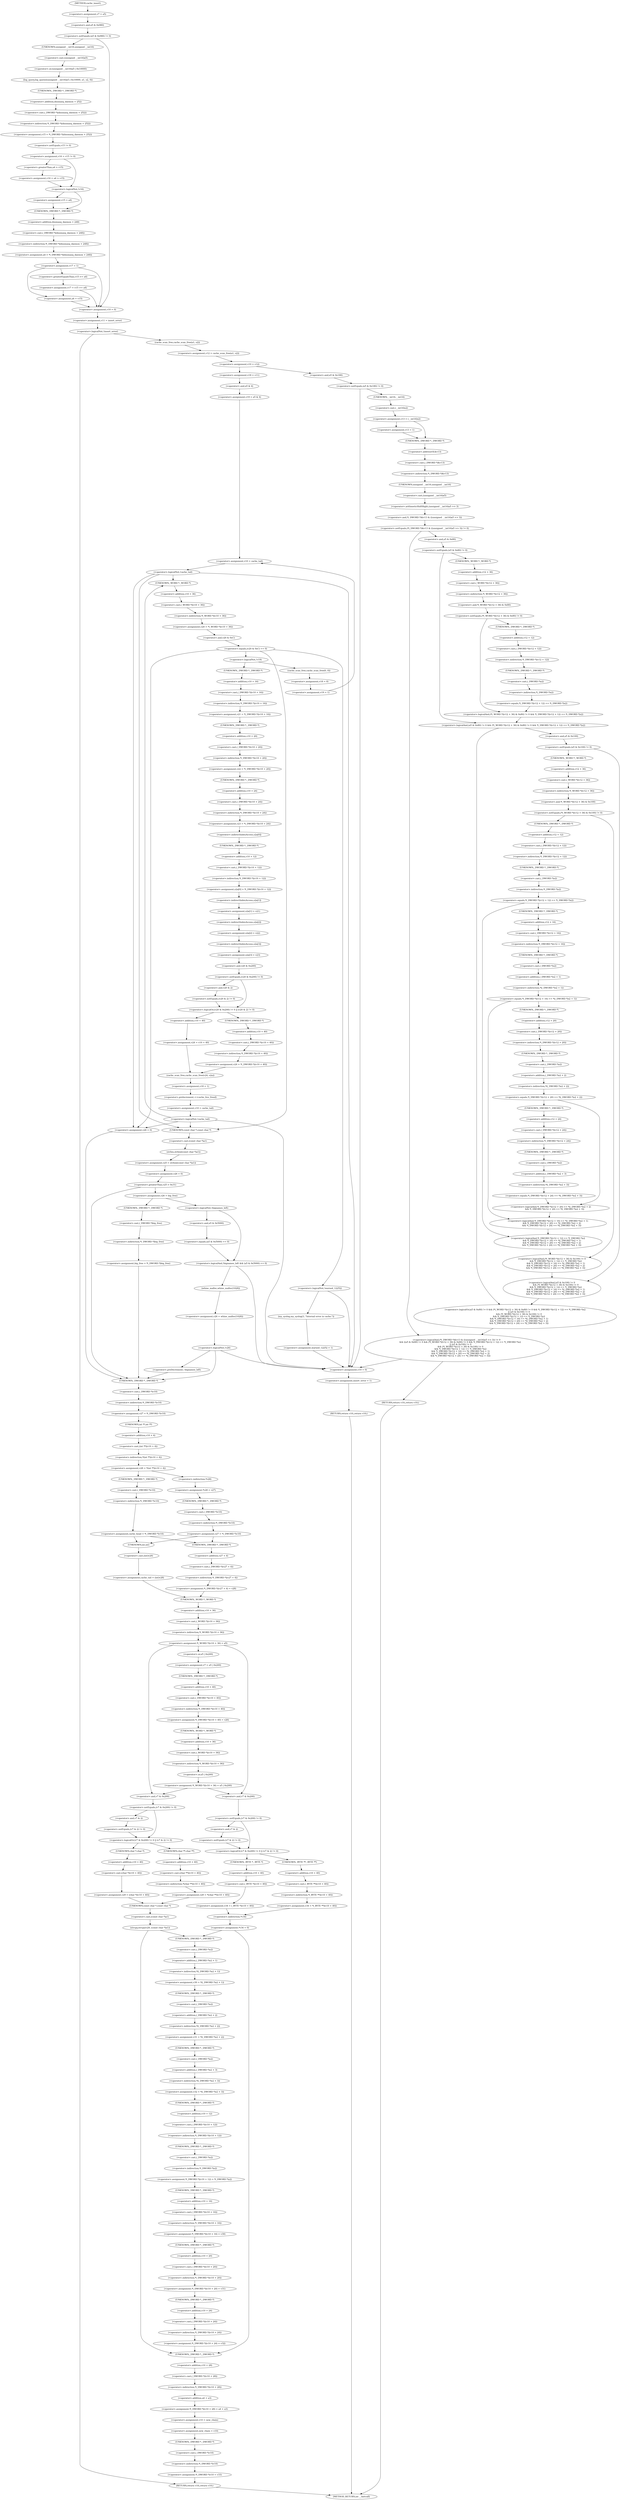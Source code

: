 digraph cache_insert {  
"1000160" [label = "(<operator>.assignment,v7 = a5)" ]
"1000164" [label = "(<operator>.notEquals,(a5 & 0x980) != 0)" ]
"1000165" [label = "(<operator>.and,a5 & 0x980)" ]
"1000170" [label = "(log_query,log_query((unsigned __int16)a5 | 0x10000, a1, s2, 0))" ]
"1000171" [label = "(<operator>.or,(unsigned __int16)a5 | 0x10000)" ]
"1000172" [label = "(<operator>.cast,(unsigned __int16)a5)" ]
"1000173" [label = "(UNKNOWN,unsigned __int16,unsigned __int16)" ]
"1000179" [label = "(<operator>.assignment,v15 = *(_DWORD *)(dnsmasq_daemon + 252))" ]
"1000181" [label = "(<operator>.indirection,*(_DWORD *)(dnsmasq_daemon + 252))" ]
"1000182" [label = "(<operator>.cast,(_DWORD *)(dnsmasq_daemon + 252))" ]
"1000183" [label = "(UNKNOWN,_DWORD *,_DWORD *)" ]
"1000184" [label = "(<operator>.addition,dnsmasq_daemon + 252)" ]
"1000187" [label = "(<operator>.assignment,v16 = v15 != 0)" ]
"1000189" [label = "(<operator>.notEquals,v15 != 0)" ]
"1000194" [label = "(<operator>.assignment,v16 = a4 > v15)" ]
"1000196" [label = "(<operator>.greaterThan,a4 > v15)" ]
"1000200" [label = "(<operator>.logicalNot,!v16)" ]
"1000202" [label = "(<operator>.assignment,v15 = a4)" ]
"1000205" [label = "(<operator>.assignment,a4 = *(_DWORD *)(dnsmasq_daemon + 248))" ]
"1000207" [label = "(<operator>.indirection,*(_DWORD *)(dnsmasq_daemon + 248))" ]
"1000208" [label = "(<operator>.cast,(_DWORD *)(dnsmasq_daemon + 248))" ]
"1000209" [label = "(UNKNOWN,_DWORD *,_DWORD *)" ]
"1000210" [label = "(<operator>.addition,dnsmasq_daemon + 248)" ]
"1000213" [label = "(<operator>.assignment,v17 = 1)" ]
"1000218" [label = "(<operator>.assignment,v17 = v15 >= a4)" ]
"1000220" [label = "(<operator>.greaterEqualsThan,v15 >= a4)" ]
"1000225" [label = "(<operator>.assignment,a4 = v15)" ]
"1000228" [label = "(<operator>.assignment,v10 = 0)" ]
"1000231" [label = "(<operator>.assignment,v11 = insert_error)" ]
"1000235" [label = "(<operator>.logicalNot,!insert_error)" ]
"1000238" [label = "(<operator>.assignment,v12 = cache_scan_free(a1, s2))" ]
"1000240" [label = "(cache_scan_free,cache_scan_free(a1, s2))" ]
"1000243" [label = "(<operator>.assignment,v10 = v12)" ]
"1000250" [label = "(<operator>.notEquals,(a5 & 0x180) != 0)" ]
"1000251" [label = "(<operator>.and,a5 & 0x180)" ]
"1000256" [label = "(<operator>.assignment,v13 = (__int16)s2)" ]
"1000258" [label = "(<operator>.cast,(__int16)s2)" ]
"1000259" [label = "(UNKNOWN,__int16,__int16)" ]
"1000263" [label = "(<operator>.assignment,v13 = 1)" ]
"1000267" [label = "(<operator>.logicalAnd,(*(_DWORD *)&v13 & ((unsigned __int16)a5 >> 3)) != 0\n          && ((a5 & 0x80) != 0 && (*(_WORD *)(v12 + 36) & 0x80) != 0 && *(_DWORD *)(v12 + 12) == *(_DWORD *)s2\n           || (a5 & 0x100) != 0\n           && (*(_WORD *)(v12 + 36) & 0x100) != 0\n           && *(_DWORD *)(v12 + 12) == *(_DWORD *)s2\n           && *(_DWORD *)(v12 + 16) == *((_DWORD *)s2 + 1)\n           && *(_DWORD *)(v12 + 20) == *((_DWORD *)s2 + 2)\n           && *(_DWORD *)(v12 + 24) == *((_DWORD *)s2 + 3)))" ]
"1000268" [label = "(<operator>.notEquals,(*(_DWORD *)&v13 & ((unsigned __int16)a5 >> 3)) != 0)" ]
"1000269" [label = "(<operator>.and,*(_DWORD *)&v13 & ((unsigned __int16)a5 >> 3))" ]
"1000270" [label = "(<operator>.indirection,*(_DWORD *)&v13)" ]
"1000271" [label = "(<operator>.cast,(_DWORD *)&v13)" ]
"1000272" [label = "(UNKNOWN,_DWORD *,_DWORD *)" ]
"1000273" [label = "(<operator>.addressOf,&v13)" ]
"1000275" [label = "(<operator>.arithmeticShiftRight,(unsigned __int16)a5 >> 3)" ]
"1000276" [label = "(<operator>.cast,(unsigned __int16)a5)" ]
"1000277" [label = "(UNKNOWN,unsigned __int16,unsigned __int16)" ]
"1000281" [label = "(<operator>.logicalOr,(a5 & 0x80) != 0 && (*(_WORD *)(v12 + 36) & 0x80) != 0 && *(_DWORD *)(v12 + 12) == *(_DWORD *)s2\n           || (a5 & 0x100) != 0\n           && (*(_WORD *)(v12 + 36) & 0x100) != 0\n           && *(_DWORD *)(v12 + 12) == *(_DWORD *)s2\n           && *(_DWORD *)(v12 + 16) == *((_DWORD *)s2 + 1)\n           && *(_DWORD *)(v12 + 20) == *((_DWORD *)s2 + 2)\n           && *(_DWORD *)(v12 + 24) == *((_DWORD *)s2 + 3))" ]
"1000282" [label = "(<operator>.logicalAnd,(a5 & 0x80) != 0 && (*(_WORD *)(v12 + 36) & 0x80) != 0 && *(_DWORD *)(v12 + 12) == *(_DWORD *)s2)" ]
"1000283" [label = "(<operator>.notEquals,(a5 & 0x80) != 0)" ]
"1000284" [label = "(<operator>.and,a5 & 0x80)" ]
"1000288" [label = "(<operator>.logicalAnd,(*(_WORD *)(v12 + 36) & 0x80) != 0 && *(_DWORD *)(v12 + 12) == *(_DWORD *)s2)" ]
"1000289" [label = "(<operator>.notEquals,(*(_WORD *)(v12 + 36) & 0x80) != 0)" ]
"1000290" [label = "(<operator>.and,*(_WORD *)(v12 + 36) & 0x80)" ]
"1000291" [label = "(<operator>.indirection,*(_WORD *)(v12 + 36))" ]
"1000292" [label = "(<operator>.cast,(_WORD *)(v12 + 36))" ]
"1000293" [label = "(UNKNOWN,_WORD *,_WORD *)" ]
"1000294" [label = "(<operator>.addition,v12 + 36)" ]
"1000299" [label = "(<operator>.equals,*(_DWORD *)(v12 + 12) == *(_DWORD *)s2)" ]
"1000300" [label = "(<operator>.indirection,*(_DWORD *)(v12 + 12))" ]
"1000301" [label = "(<operator>.cast,(_DWORD *)(v12 + 12))" ]
"1000302" [label = "(UNKNOWN,_DWORD *,_DWORD *)" ]
"1000303" [label = "(<operator>.addition,v12 + 12)" ]
"1000306" [label = "(<operator>.indirection,*(_DWORD *)s2)" ]
"1000307" [label = "(<operator>.cast,(_DWORD *)s2)" ]
"1000308" [label = "(UNKNOWN,_DWORD *,_DWORD *)" ]
"1000310" [label = "(<operator>.logicalAnd,(a5 & 0x100) != 0\n           && (*(_WORD *)(v12 + 36) & 0x100) != 0\n           && *(_DWORD *)(v12 + 12) == *(_DWORD *)s2\n           && *(_DWORD *)(v12 + 16) == *((_DWORD *)s2 + 1)\n           && *(_DWORD *)(v12 + 20) == *((_DWORD *)s2 + 2)\n           && *(_DWORD *)(v12 + 24) == *((_DWORD *)s2 + 3))" ]
"1000311" [label = "(<operator>.notEquals,(a5 & 0x100) != 0)" ]
"1000312" [label = "(<operator>.and,a5 & 0x100)" ]
"1000316" [label = "(<operator>.logicalAnd,(*(_WORD *)(v12 + 36) & 0x100) != 0\n           && *(_DWORD *)(v12 + 12) == *(_DWORD *)s2\n           && *(_DWORD *)(v12 + 16) == *((_DWORD *)s2 + 1)\n           && *(_DWORD *)(v12 + 20) == *((_DWORD *)s2 + 2)\n           && *(_DWORD *)(v12 + 24) == *((_DWORD *)s2 + 3))" ]
"1000317" [label = "(<operator>.notEquals,(*(_WORD *)(v12 + 36) & 0x100) != 0)" ]
"1000318" [label = "(<operator>.and,*(_WORD *)(v12 + 36) & 0x100)" ]
"1000319" [label = "(<operator>.indirection,*(_WORD *)(v12 + 36))" ]
"1000320" [label = "(<operator>.cast,(_WORD *)(v12 + 36))" ]
"1000321" [label = "(UNKNOWN,_WORD *,_WORD *)" ]
"1000322" [label = "(<operator>.addition,v12 + 36)" ]
"1000327" [label = "(<operator>.logicalAnd,*(_DWORD *)(v12 + 12) == *(_DWORD *)s2\n           && *(_DWORD *)(v12 + 16) == *((_DWORD *)s2 + 1)\n           && *(_DWORD *)(v12 + 20) == *((_DWORD *)s2 + 2)\n           && *(_DWORD *)(v12 + 24) == *((_DWORD *)s2 + 3))" ]
"1000328" [label = "(<operator>.equals,*(_DWORD *)(v12 + 12) == *(_DWORD *)s2)" ]
"1000329" [label = "(<operator>.indirection,*(_DWORD *)(v12 + 12))" ]
"1000330" [label = "(<operator>.cast,(_DWORD *)(v12 + 12))" ]
"1000331" [label = "(UNKNOWN,_DWORD *,_DWORD *)" ]
"1000332" [label = "(<operator>.addition,v12 + 12)" ]
"1000335" [label = "(<operator>.indirection,*(_DWORD *)s2)" ]
"1000336" [label = "(<operator>.cast,(_DWORD *)s2)" ]
"1000337" [label = "(UNKNOWN,_DWORD *,_DWORD *)" ]
"1000339" [label = "(<operator>.logicalAnd,*(_DWORD *)(v12 + 16) == *((_DWORD *)s2 + 1)\n           && *(_DWORD *)(v12 + 20) == *((_DWORD *)s2 + 2)\n           && *(_DWORD *)(v12 + 24) == *((_DWORD *)s2 + 3))" ]
"1000340" [label = "(<operator>.equals,*(_DWORD *)(v12 + 16) == *((_DWORD *)s2 + 1))" ]
"1000341" [label = "(<operator>.indirection,*(_DWORD *)(v12 + 16))" ]
"1000342" [label = "(<operator>.cast,(_DWORD *)(v12 + 16))" ]
"1000343" [label = "(UNKNOWN,_DWORD *,_DWORD *)" ]
"1000344" [label = "(<operator>.addition,v12 + 16)" ]
"1000347" [label = "(<operator>.indirection,*((_DWORD *)s2 + 1))" ]
"1000348" [label = "(<operator>.addition,(_DWORD *)s2 + 1)" ]
"1000349" [label = "(<operator>.cast,(_DWORD *)s2)" ]
"1000350" [label = "(UNKNOWN,_DWORD *,_DWORD *)" ]
"1000353" [label = "(<operator>.logicalAnd,*(_DWORD *)(v12 + 20) == *((_DWORD *)s2 + 2)\n           && *(_DWORD *)(v12 + 24) == *((_DWORD *)s2 + 3))" ]
"1000354" [label = "(<operator>.equals,*(_DWORD *)(v12 + 20) == *((_DWORD *)s2 + 2))" ]
"1000355" [label = "(<operator>.indirection,*(_DWORD *)(v12 + 20))" ]
"1000356" [label = "(<operator>.cast,(_DWORD *)(v12 + 20))" ]
"1000357" [label = "(UNKNOWN,_DWORD *,_DWORD *)" ]
"1000358" [label = "(<operator>.addition,v12 + 20)" ]
"1000361" [label = "(<operator>.indirection,*((_DWORD *)s2 + 2))" ]
"1000362" [label = "(<operator>.addition,(_DWORD *)s2 + 2)" ]
"1000363" [label = "(<operator>.cast,(_DWORD *)s2)" ]
"1000364" [label = "(UNKNOWN,_DWORD *,_DWORD *)" ]
"1000367" [label = "(<operator>.equals,*(_DWORD *)(v12 + 24) == *((_DWORD *)s2 + 3))" ]
"1000368" [label = "(<operator>.indirection,*(_DWORD *)(v12 + 24))" ]
"1000369" [label = "(<operator>.cast,(_DWORD *)(v12 + 24))" ]
"1000370" [label = "(UNKNOWN,_DWORD *,_DWORD *)" ]
"1000371" [label = "(<operator>.addition,v12 + 24)" ]
"1000374" [label = "(<operator>.indirection,*((_DWORD *)s2 + 3))" ]
"1000375" [label = "(<operator>.addition,(_DWORD *)s2 + 3)" ]
"1000376" [label = "(<operator>.cast,(_DWORD *)s2)" ]
"1000377" [label = "(UNKNOWN,_DWORD *,_DWORD *)" ]
"1000381" [label = "(RETURN,return v10;,return v10;)" ]
"1000384" [label = "(<operator>.assignment,v10 = 0)" ]
"1000387" [label = "(<operator>.assignment,insert_error = 1)" ]
"1000390" [label = "(RETURN,return v10;,return v10;)" ]
"1000392" [label = "(<operator>.assignment,v18 = v11)" ]
"1000395" [label = "(<operator>.assignment,v19 = a5 & 4)" ]
"1000397" [label = "(<operator>.and,a5 & 4)" ]
"1000401" [label = "(<operator>.assignment,v10 = cache_tail)" ]
"1000405" [label = "(<operator>.logicalNot,!cache_tail)" ]
"1000411" [label = "(<operator>.assignment,v20 = *(_WORD *)(v10 + 36))" ]
"1000413" [label = "(<operator>.indirection,*(_WORD *)(v10 + 36))" ]
"1000414" [label = "(<operator>.cast,(_WORD *)(v10 + 36))" ]
"1000415" [label = "(UNKNOWN,_WORD *,_WORD *)" ]
"1000416" [label = "(<operator>.addition,v10 + 36)" ]
"1000420" [label = "(<operator>.equals,(v20 & 0xC) == 0)" ]
"1000421" [label = "(<operator>.and,v20 & 0xC)" ]
"1000430" [label = "(<operator>.logicalNot,!warned_12252)" ]
"1000433" [label = "(my_syslog,my_syslog(3, \"Internal error in cache.\"))" ]
"1000436" [label = "(<operator>.assignment,warned_12252 = 1)" ]
"1000441" [label = "(<operator>.logicalNot,!v19)" ]
"1000444" [label = "(cache_scan_free,cache_scan_free(0, 0))" ]
"1000447" [label = "(<operator>.assignment,v18 = 0)" ]
"1000450" [label = "(<operator>.assignment,v19 = 1)" ]
"1000454" [label = "(<operator>.assignment,v21 = *(_DWORD *)(v10 + 16))" ]
"1000456" [label = "(<operator>.indirection,*(_DWORD *)(v10 + 16))" ]
"1000457" [label = "(<operator>.cast,(_DWORD *)(v10 + 16))" ]
"1000458" [label = "(UNKNOWN,_DWORD *,_DWORD *)" ]
"1000459" [label = "(<operator>.addition,v10 + 16)" ]
"1000462" [label = "(<operator>.assignment,v22 = *(_DWORD *)(v10 + 20))" ]
"1000464" [label = "(<operator>.indirection,*(_DWORD *)(v10 + 20))" ]
"1000465" [label = "(<operator>.cast,(_DWORD *)(v10 + 20))" ]
"1000466" [label = "(UNKNOWN,_DWORD *,_DWORD *)" ]
"1000467" [label = "(<operator>.addition,v10 + 20)" ]
"1000470" [label = "(<operator>.assignment,v23 = *(_DWORD *)(v10 + 24))" ]
"1000472" [label = "(<operator>.indirection,*(_DWORD *)(v10 + 24))" ]
"1000473" [label = "(<operator>.cast,(_DWORD *)(v10 + 24))" ]
"1000474" [label = "(UNKNOWN,_DWORD *,_DWORD *)" ]
"1000475" [label = "(<operator>.addition,v10 + 24)" ]
"1000478" [label = "(<operator>.assignment,s2a[0] = *(_DWORD *)(v10 + 12))" ]
"1000479" [label = "(<operator>.indirectIndexAccess,s2a[0])" ]
"1000482" [label = "(<operator>.indirection,*(_DWORD *)(v10 + 12))" ]
"1000483" [label = "(<operator>.cast,(_DWORD *)(v10 + 12))" ]
"1000484" [label = "(UNKNOWN,_DWORD *,_DWORD *)" ]
"1000485" [label = "(<operator>.addition,v10 + 12)" ]
"1000488" [label = "(<operator>.assignment,s2a[1] = v21)" ]
"1000489" [label = "(<operator>.indirectIndexAccess,s2a[1])" ]
"1000493" [label = "(<operator>.assignment,s2a[2] = v22)" ]
"1000494" [label = "(<operator>.indirectIndexAccess,s2a[2])" ]
"1000498" [label = "(<operator>.assignment,s2a[3] = v23)" ]
"1000499" [label = "(<operator>.indirectIndexAccess,s2a[3])" ]
"1000504" [label = "(<operator>.logicalOr,(v20 & 0x200) != 0 || (v20 & 2) != 0)" ]
"1000505" [label = "(<operator>.notEquals,(v20 & 0x200) != 0)" ]
"1000506" [label = "(<operator>.and,v20 & 0x200)" ]
"1000510" [label = "(<operator>.notEquals,(v20 & 2) != 0)" ]
"1000511" [label = "(<operator>.and,v20 & 2)" ]
"1000515" [label = "(<operator>.assignment,v24 = *(_DWORD *)(v10 + 40))" ]
"1000517" [label = "(<operator>.indirection,*(_DWORD *)(v10 + 40))" ]
"1000518" [label = "(<operator>.cast,(_DWORD *)(v10 + 40))" ]
"1000519" [label = "(UNKNOWN,_DWORD *,_DWORD *)" ]
"1000520" [label = "(<operator>.addition,v10 + 40)" ]
"1000524" [label = "(<operator>.assignment,v24 = v10 + 40)" ]
"1000526" [label = "(<operator>.addition,v10 + 40)" ]
"1000529" [label = "(cache_scan_free,cache_scan_free(v24, s2a))" ]
"1000532" [label = "(<operator>.assignment,v18 = 1)" ]
"1000535" [label = "(<operator>.preIncrement,++cache_live_freed)" ]
"1000537" [label = "(<operator>.assignment,v10 = cache_tail)" ]
"1000541" [label = "(<operator>.logicalNot,!cache_tail)" ]
"1000547" [label = "(<operator>.assignment,v25 = strlen((const char *)a1))" ]
"1000549" [label = "(strlen,strlen((const char *)a1))" ]
"1000550" [label = "(<operator>.cast,(const char *)a1)" ]
"1000551" [label = "(UNKNOWN,const char *,const char *)" ]
"1000553" [label = "(<operator>.assignment,v26 = 0)" ]
"1000557" [label = "(<operator>.greaterThan,v25 > 0x31)" ]
"1000561" [label = "(<operator>.assignment,v26 = big_free)" ]
"1000567" [label = "(<operator>.assignment,big_free = *(_DWORD *)big_free)" ]
"1000569" [label = "(<operator>.indirection,*(_DWORD *)big_free)" ]
"1000570" [label = "(<operator>.cast,(_DWORD *)big_free)" ]
"1000571" [label = "(UNKNOWN,_DWORD *,_DWORD *)" ]
"1000576" [label = "(<operator>.logicalAnd,!bignames_left && (a5 & 0x5000) == 0)" ]
"1000577" [label = "(<operator>.logicalNot,!bignames_left)" ]
"1000579" [label = "(<operator>.equals,(a5 & 0x5000) == 0)" ]
"1000580" [label = "(<operator>.and,a5 & 0x5000)" ]
"1000585" [label = "(<operator>.assignment,v26 = whine_malloc(1028))" ]
"1000587" [label = "(whine_malloc,whine_malloc(1028))" ]
"1000590" [label = "(<operator>.logicalNot,!v26)" ]
"1000595" [label = "(<operator>.preDecrement,--bignames_left)" ]
"1000599" [label = "(<operator>.assignment,v26 = 0)" ]
"1000602" [label = "(<operator>.assignment,v27 = *(_DWORD *)v10)" ]
"1000604" [label = "(<operator>.indirection,*(_DWORD *)v10)" ]
"1000605" [label = "(<operator>.cast,(_DWORD *)v10)" ]
"1000606" [label = "(UNKNOWN,_DWORD *,_DWORD *)" ]
"1000608" [label = "(<operator>.assignment,v28 = *(int **)(v10 + 4))" ]
"1000610" [label = "(<operator>.indirection,*(int **)(v10 + 4))" ]
"1000611" [label = "(<operator>.cast,(int **)(v10 + 4))" ]
"1000612" [label = "(UNKNOWN,int **,int **)" ]
"1000613" [label = "(<operator>.addition,v10 + 4)" ]
"1000619" [label = "(<operator>.assignment,*v28 = v27)" ]
"1000620" [label = "(<operator>.indirection,*v28)" ]
"1000623" [label = "(<operator>.assignment,v27 = *(_DWORD *)v10)" ]
"1000625" [label = "(<operator>.indirection,*(_DWORD *)v10)" ]
"1000626" [label = "(<operator>.cast,(_DWORD *)v10)" ]
"1000627" [label = "(UNKNOWN,_DWORD *,_DWORD *)" ]
"1000631" [label = "(<operator>.assignment,cache_head = *(_DWORD *)v10)" ]
"1000633" [label = "(<operator>.indirection,*(_DWORD *)v10)" ]
"1000634" [label = "(<operator>.cast,(_DWORD *)v10)" ]
"1000635" [label = "(UNKNOWN,_DWORD *,_DWORD *)" ]
"1000639" [label = "(<operator>.assignment,*(_DWORD *)(v27 + 4) = v28)" ]
"1000640" [label = "(<operator>.indirection,*(_DWORD *)(v27 + 4))" ]
"1000641" [label = "(<operator>.cast,(_DWORD *)(v27 + 4))" ]
"1000642" [label = "(UNKNOWN,_DWORD *,_DWORD *)" ]
"1000643" [label = "(<operator>.addition,v27 + 4)" ]
"1000648" [label = "(<operator>.assignment,cache_tail = (int)v28)" ]
"1000650" [label = "(<operator>.cast,(int)v28)" ]
"1000651" [label = "(UNKNOWN,int,int)" ]
"1000653" [label = "(<operator>.assignment,*(_WORD *)(v10 + 36) = a5)" ]
"1000654" [label = "(<operator>.indirection,*(_WORD *)(v10 + 36))" ]
"1000655" [label = "(<operator>.cast,(_WORD *)(v10 + 36))" ]
"1000656" [label = "(UNKNOWN,_WORD *,_WORD *)" ]
"1000657" [label = "(<operator>.addition,v10 + 36)" ]
"1000664" [label = "(<operator>.assignment,v7 = a5 | 0x200)" ]
"1000666" [label = "(<operator>.or,a5 | 0x200)" ]
"1000669" [label = "(<operator>.assignment,*(_DWORD *)(v10 + 40) = v26)" ]
"1000670" [label = "(<operator>.indirection,*(_DWORD *)(v10 + 40))" ]
"1000671" [label = "(<operator>.cast,(_DWORD *)(v10 + 40))" ]
"1000672" [label = "(UNKNOWN,_DWORD *,_DWORD *)" ]
"1000673" [label = "(<operator>.addition,v10 + 40)" ]
"1000677" [label = "(<operator>.assignment,*(_WORD *)(v10 + 36) = a5 | 0x200)" ]
"1000678" [label = "(<operator>.indirection,*(_WORD *)(v10 + 36))" ]
"1000679" [label = "(<operator>.cast,(_WORD *)(v10 + 36))" ]
"1000680" [label = "(UNKNOWN,_WORD *,_WORD *)" ]
"1000681" [label = "(<operator>.addition,v10 + 36)" ]
"1000684" [label = "(<operator>.or,a5 | 0x200)" ]
"1000691" [label = "(<operator>.logicalOr,(v7 & 0x200) != 0 || (v7 & 2) != 0)" ]
"1000692" [label = "(<operator>.notEquals,(v7 & 0x200) != 0)" ]
"1000693" [label = "(<operator>.and,v7 & 0x200)" ]
"1000697" [label = "(<operator>.notEquals,(v7 & 2) != 0)" ]
"1000698" [label = "(<operator>.and,v7 & 2)" ]
"1000702" [label = "(<operator>.assignment,v29 = *(char **)(v10 + 40))" ]
"1000704" [label = "(<operator>.indirection,*(char **)(v10 + 40))" ]
"1000705" [label = "(<operator>.cast,(char **)(v10 + 40))" ]
"1000706" [label = "(UNKNOWN,char **,char **)" ]
"1000707" [label = "(<operator>.addition,v10 + 40)" ]
"1000711" [label = "(<operator>.assignment,v29 = (char *)(v10 + 40))" ]
"1000713" [label = "(<operator>.cast,(char *)(v10 + 40))" ]
"1000714" [label = "(UNKNOWN,char *,char *)" ]
"1000715" [label = "(<operator>.addition,v10 + 40)" ]
"1000718" [label = "(strcpy,strcpy(v29, (const char *)a1))" ]
"1000720" [label = "(<operator>.cast,(const char *)a1)" ]
"1000721" [label = "(UNKNOWN,const char *,const char *)" ]
"1000726" [label = "(<operator>.logicalOr,(v7 & 0x200) != 0 || (v7 & 2) != 0)" ]
"1000727" [label = "(<operator>.notEquals,(v7 & 0x200) != 0)" ]
"1000728" [label = "(<operator>.and,v7 & 0x200)" ]
"1000732" [label = "(<operator>.notEquals,(v7 & 2) != 0)" ]
"1000733" [label = "(<operator>.and,v7 & 2)" ]
"1000737" [label = "(<operator>.assignment,v34 = *(_BYTE **)(v10 + 40))" ]
"1000739" [label = "(<operator>.indirection,*(_BYTE **)(v10 + 40))" ]
"1000740" [label = "(<operator>.cast,(_BYTE **)(v10 + 40))" ]
"1000741" [label = "(UNKNOWN,_BYTE **,_BYTE **)" ]
"1000742" [label = "(<operator>.addition,v10 + 40)" ]
"1000746" [label = "(<operator>.assignment,v34 = (_BYTE *)(v10 + 40))" ]
"1000748" [label = "(<operator>.cast,(_BYTE *)(v10 + 40))" ]
"1000749" [label = "(UNKNOWN,_BYTE *,_BYTE *)" ]
"1000750" [label = "(<operator>.addition,v10 + 40)" ]
"1000753" [label = "(<operator>.assignment,*v34 = 0)" ]
"1000754" [label = "(<operator>.indirection,*v34)" ]
"1000760" [label = "(<operator>.assignment,v30 = *((_DWORD *)s2 + 1))" ]
"1000762" [label = "(<operator>.indirection,*((_DWORD *)s2 + 1))" ]
"1000763" [label = "(<operator>.addition,(_DWORD *)s2 + 1)" ]
"1000764" [label = "(<operator>.cast,(_DWORD *)s2)" ]
"1000765" [label = "(UNKNOWN,_DWORD *,_DWORD *)" ]
"1000768" [label = "(<operator>.assignment,v31 = *((_DWORD *)s2 + 2))" ]
"1000770" [label = "(<operator>.indirection,*((_DWORD *)s2 + 2))" ]
"1000771" [label = "(<operator>.addition,(_DWORD *)s2 + 2)" ]
"1000772" [label = "(<operator>.cast,(_DWORD *)s2)" ]
"1000773" [label = "(UNKNOWN,_DWORD *,_DWORD *)" ]
"1000776" [label = "(<operator>.assignment,v32 = *((_DWORD *)s2 + 3))" ]
"1000778" [label = "(<operator>.indirection,*((_DWORD *)s2 + 3))" ]
"1000779" [label = "(<operator>.addition,(_DWORD *)s2 + 3)" ]
"1000780" [label = "(<operator>.cast,(_DWORD *)s2)" ]
"1000781" [label = "(UNKNOWN,_DWORD *,_DWORD *)" ]
"1000784" [label = "(<operator>.assignment,*(_DWORD *)(v10 + 12) = *(_DWORD *)s2)" ]
"1000785" [label = "(<operator>.indirection,*(_DWORD *)(v10 + 12))" ]
"1000786" [label = "(<operator>.cast,(_DWORD *)(v10 + 12))" ]
"1000787" [label = "(UNKNOWN,_DWORD *,_DWORD *)" ]
"1000788" [label = "(<operator>.addition,v10 + 12)" ]
"1000791" [label = "(<operator>.indirection,*(_DWORD *)s2)" ]
"1000792" [label = "(<operator>.cast,(_DWORD *)s2)" ]
"1000793" [label = "(UNKNOWN,_DWORD *,_DWORD *)" ]
"1000795" [label = "(<operator>.assignment,*(_DWORD *)(v10 + 16) = v30)" ]
"1000796" [label = "(<operator>.indirection,*(_DWORD *)(v10 + 16))" ]
"1000797" [label = "(<operator>.cast,(_DWORD *)(v10 + 16))" ]
"1000798" [label = "(UNKNOWN,_DWORD *,_DWORD *)" ]
"1000799" [label = "(<operator>.addition,v10 + 16)" ]
"1000803" [label = "(<operator>.assignment,*(_DWORD *)(v10 + 20) = v31)" ]
"1000804" [label = "(<operator>.indirection,*(_DWORD *)(v10 + 20))" ]
"1000805" [label = "(<operator>.cast,(_DWORD *)(v10 + 20))" ]
"1000806" [label = "(UNKNOWN,_DWORD *,_DWORD *)" ]
"1000807" [label = "(<operator>.addition,v10 + 20)" ]
"1000811" [label = "(<operator>.assignment,*(_DWORD *)(v10 + 24) = v32)" ]
"1000812" [label = "(<operator>.indirection,*(_DWORD *)(v10 + 24))" ]
"1000813" [label = "(<operator>.cast,(_DWORD *)(v10 + 24))" ]
"1000814" [label = "(UNKNOWN,_DWORD *,_DWORD *)" ]
"1000815" [label = "(<operator>.addition,v10 + 24)" ]
"1000819" [label = "(<operator>.assignment,*(_DWORD *)(v10 + 28) = a4 + a3)" ]
"1000820" [label = "(<operator>.indirection,*(_DWORD *)(v10 + 28))" ]
"1000821" [label = "(<operator>.cast,(_DWORD *)(v10 + 28))" ]
"1000822" [label = "(UNKNOWN,_DWORD *,_DWORD *)" ]
"1000823" [label = "(<operator>.addition,v10 + 28)" ]
"1000826" [label = "(<operator>.addition,a4 + a3)" ]
"1000829" [label = "(<operator>.assignment,v33 = new_chain)" ]
"1000832" [label = "(<operator>.assignment,new_chain = v10)" ]
"1000835" [label = "(<operator>.assignment,*(_DWORD *)v10 = v33)" ]
"1000836" [label = "(<operator>.indirection,*(_DWORD *)v10)" ]
"1000837" [label = "(<operator>.cast,(_DWORD *)v10)" ]
"1000838" [label = "(UNKNOWN,_DWORD *,_DWORD *)" ]
"1000841" [label = "(RETURN,return v10;,return v10;)" ]
"1000127" [label = "(METHOD,cache_insert)" ]
"1000843" [label = "(METHOD_RETURN,int __fastcall)" ]
  "1000160" -> "1000165" 
  "1000164" -> "1000173" 
  "1000164" -> "1000228" 
  "1000165" -> "1000164" 
  "1000170" -> "1000183" 
  "1000171" -> "1000170" 
  "1000172" -> "1000171" 
  "1000173" -> "1000172" 
  "1000179" -> "1000189" 
  "1000181" -> "1000179" 
  "1000182" -> "1000181" 
  "1000183" -> "1000184" 
  "1000184" -> "1000182" 
  "1000187" -> "1000196" 
  "1000187" -> "1000200" 
  "1000189" -> "1000187" 
  "1000194" -> "1000200" 
  "1000196" -> "1000194" 
  "1000200" -> "1000202" 
  "1000200" -> "1000209" 
  "1000202" -> "1000209" 
  "1000205" -> "1000213" 
  "1000207" -> "1000205" 
  "1000208" -> "1000207" 
  "1000209" -> "1000210" 
  "1000210" -> "1000208" 
  "1000213" -> "1000220" 
  "1000213" -> "1000225" 
  "1000213" -> "1000228" 
  "1000218" -> "1000225" 
  "1000218" -> "1000228" 
  "1000220" -> "1000218" 
  "1000225" -> "1000228" 
  "1000228" -> "1000231" 
  "1000231" -> "1000235" 
  "1000235" -> "1000240" 
  "1000235" -> "1000841" 
  "1000238" -> "1000243" 
  "1000240" -> "1000238" 
  "1000243" -> "1000251" 
  "1000243" -> "1000392" 
  "1000250" -> "1000259" 
  "1000250" -> "1000384" 
  "1000251" -> "1000250" 
  "1000256" -> "1000272" 
  "1000256" -> "1000263" 
  "1000258" -> "1000256" 
  "1000259" -> "1000258" 
  "1000263" -> "1000272" 
  "1000267" -> "1000381" 
  "1000267" -> "1000384" 
  "1000268" -> "1000267" 
  "1000268" -> "1000284" 
  "1000269" -> "1000268" 
  "1000270" -> "1000277" 
  "1000271" -> "1000270" 
  "1000272" -> "1000273" 
  "1000273" -> "1000271" 
  "1000275" -> "1000269" 
  "1000276" -> "1000275" 
  "1000277" -> "1000276" 
  "1000281" -> "1000267" 
  "1000282" -> "1000281" 
  "1000282" -> "1000312" 
  "1000283" -> "1000293" 
  "1000283" -> "1000282" 
  "1000284" -> "1000283" 
  "1000288" -> "1000282" 
  "1000289" -> "1000302" 
  "1000289" -> "1000288" 
  "1000290" -> "1000289" 
  "1000291" -> "1000290" 
  "1000292" -> "1000291" 
  "1000293" -> "1000294" 
  "1000294" -> "1000292" 
  "1000299" -> "1000288" 
  "1000300" -> "1000308" 
  "1000301" -> "1000300" 
  "1000302" -> "1000303" 
  "1000303" -> "1000301" 
  "1000306" -> "1000299" 
  "1000307" -> "1000306" 
  "1000308" -> "1000307" 
  "1000310" -> "1000281" 
  "1000311" -> "1000321" 
  "1000311" -> "1000310" 
  "1000312" -> "1000311" 
  "1000316" -> "1000310" 
  "1000317" -> "1000331" 
  "1000317" -> "1000316" 
  "1000318" -> "1000317" 
  "1000319" -> "1000318" 
  "1000320" -> "1000319" 
  "1000321" -> "1000322" 
  "1000322" -> "1000320" 
  "1000327" -> "1000316" 
  "1000328" -> "1000343" 
  "1000328" -> "1000327" 
  "1000329" -> "1000337" 
  "1000330" -> "1000329" 
  "1000331" -> "1000332" 
  "1000332" -> "1000330" 
  "1000335" -> "1000328" 
  "1000336" -> "1000335" 
  "1000337" -> "1000336" 
  "1000339" -> "1000327" 
  "1000340" -> "1000357" 
  "1000340" -> "1000339" 
  "1000341" -> "1000350" 
  "1000342" -> "1000341" 
  "1000343" -> "1000344" 
  "1000344" -> "1000342" 
  "1000347" -> "1000340" 
  "1000348" -> "1000347" 
  "1000349" -> "1000348" 
  "1000350" -> "1000349" 
  "1000353" -> "1000339" 
  "1000354" -> "1000370" 
  "1000354" -> "1000353" 
  "1000355" -> "1000364" 
  "1000356" -> "1000355" 
  "1000357" -> "1000358" 
  "1000358" -> "1000356" 
  "1000361" -> "1000354" 
  "1000362" -> "1000361" 
  "1000363" -> "1000362" 
  "1000364" -> "1000363" 
  "1000367" -> "1000353" 
  "1000368" -> "1000377" 
  "1000369" -> "1000368" 
  "1000370" -> "1000371" 
  "1000371" -> "1000369" 
  "1000374" -> "1000367" 
  "1000375" -> "1000374" 
  "1000376" -> "1000375" 
  "1000377" -> "1000376" 
  "1000381" -> "1000843" 
  "1000384" -> "1000387" 
  "1000387" -> "1000390" 
  "1000390" -> "1000843" 
  "1000392" -> "1000397" 
  "1000395" -> "1000401" 
  "1000397" -> "1000395" 
  "1000401" -> "1000405" 
  "1000405" -> "1000384" 
  "1000405" -> "1000415" 
  "1000405" -> "1000551" 
  "1000405" -> "1000599" 
  "1000411" -> "1000421" 
  "1000413" -> "1000411" 
  "1000414" -> "1000413" 
  "1000415" -> "1000416" 
  "1000416" -> "1000414" 
  "1000420" -> "1000551" 
  "1000420" -> "1000599" 
  "1000420" -> "1000430" 
  "1000420" -> "1000441" 
  "1000421" -> "1000420" 
  "1000430" -> "1000433" 
  "1000430" -> "1000384" 
  "1000433" -> "1000436" 
  "1000436" -> "1000384" 
  "1000441" -> "1000444" 
  "1000441" -> "1000458" 
  "1000444" -> "1000447" 
  "1000447" -> "1000450" 
  "1000450" -> "1000401" 
  "1000454" -> "1000466" 
  "1000456" -> "1000454" 
  "1000457" -> "1000456" 
  "1000458" -> "1000459" 
  "1000459" -> "1000457" 
  "1000462" -> "1000474" 
  "1000464" -> "1000462" 
  "1000465" -> "1000464" 
  "1000466" -> "1000467" 
  "1000467" -> "1000465" 
  "1000470" -> "1000479" 
  "1000472" -> "1000470" 
  "1000473" -> "1000472" 
  "1000474" -> "1000475" 
  "1000475" -> "1000473" 
  "1000478" -> "1000489" 
  "1000479" -> "1000484" 
  "1000482" -> "1000478" 
  "1000483" -> "1000482" 
  "1000484" -> "1000485" 
  "1000485" -> "1000483" 
  "1000488" -> "1000494" 
  "1000489" -> "1000488" 
  "1000493" -> "1000499" 
  "1000494" -> "1000493" 
  "1000498" -> "1000506" 
  "1000499" -> "1000498" 
  "1000504" -> "1000519" 
  "1000504" -> "1000526" 
  "1000505" -> "1000504" 
  "1000505" -> "1000511" 
  "1000506" -> "1000505" 
  "1000510" -> "1000504" 
  "1000511" -> "1000510" 
  "1000515" -> "1000529" 
  "1000517" -> "1000515" 
  "1000518" -> "1000517" 
  "1000519" -> "1000520" 
  "1000520" -> "1000518" 
  "1000524" -> "1000529" 
  "1000526" -> "1000524" 
  "1000529" -> "1000532" 
  "1000532" -> "1000535" 
  "1000535" -> "1000537" 
  "1000537" -> "1000541" 
  "1000541" -> "1000415" 
  "1000541" -> "1000551" 
  "1000541" -> "1000599" 
  "1000541" -> "1000384" 
  "1000547" -> "1000553" 
  "1000549" -> "1000547" 
  "1000550" -> "1000549" 
  "1000551" -> "1000550" 
  "1000553" -> "1000557" 
  "1000557" -> "1000561" 
  "1000557" -> "1000606" 
  "1000561" -> "1000571" 
  "1000561" -> "1000577" 
  "1000567" -> "1000606" 
  "1000569" -> "1000567" 
  "1000570" -> "1000569" 
  "1000571" -> "1000570" 
  "1000576" -> "1000384" 
  "1000576" -> "1000587" 
  "1000577" -> "1000576" 
  "1000577" -> "1000580" 
  "1000579" -> "1000576" 
  "1000580" -> "1000579" 
  "1000585" -> "1000590" 
  "1000587" -> "1000585" 
  "1000590" -> "1000384" 
  "1000590" -> "1000595" 
  "1000590" -> "1000606" 
  "1000595" -> "1000606" 
  "1000599" -> "1000606" 
  "1000602" -> "1000612" 
  "1000604" -> "1000602" 
  "1000605" -> "1000604" 
  "1000606" -> "1000605" 
  "1000608" -> "1000620" 
  "1000608" -> "1000635" 
  "1000610" -> "1000608" 
  "1000611" -> "1000610" 
  "1000612" -> "1000613" 
  "1000613" -> "1000611" 
  "1000619" -> "1000627" 
  "1000620" -> "1000619" 
  "1000623" -> "1000642" 
  "1000623" -> "1000651" 
  "1000625" -> "1000623" 
  "1000626" -> "1000625" 
  "1000627" -> "1000626" 
  "1000631" -> "1000642" 
  "1000631" -> "1000651" 
  "1000633" -> "1000631" 
  "1000634" -> "1000633" 
  "1000635" -> "1000634" 
  "1000639" -> "1000656" 
  "1000640" -> "1000639" 
  "1000641" -> "1000640" 
  "1000642" -> "1000643" 
  "1000643" -> "1000641" 
  "1000648" -> "1000656" 
  "1000650" -> "1000648" 
  "1000651" -> "1000650" 
  "1000653" -> "1000666" 
  "1000653" -> "1000693" 
  "1000653" -> "1000728" 
  "1000654" -> "1000653" 
  "1000655" -> "1000654" 
  "1000656" -> "1000657" 
  "1000657" -> "1000655" 
  "1000664" -> "1000672" 
  "1000666" -> "1000664" 
  "1000669" -> "1000680" 
  "1000670" -> "1000669" 
  "1000671" -> "1000670" 
  "1000672" -> "1000673" 
  "1000673" -> "1000671" 
  "1000677" -> "1000693" 
  "1000677" -> "1000728" 
  "1000678" -> "1000684" 
  "1000679" -> "1000678" 
  "1000680" -> "1000681" 
  "1000681" -> "1000679" 
  "1000684" -> "1000677" 
  "1000691" -> "1000706" 
  "1000691" -> "1000714" 
  "1000692" -> "1000691" 
  "1000692" -> "1000698" 
  "1000693" -> "1000692" 
  "1000697" -> "1000691" 
  "1000698" -> "1000697" 
  "1000702" -> "1000721" 
  "1000704" -> "1000702" 
  "1000705" -> "1000704" 
  "1000706" -> "1000707" 
  "1000707" -> "1000705" 
  "1000711" -> "1000721" 
  "1000713" -> "1000711" 
  "1000714" -> "1000715" 
  "1000715" -> "1000713" 
  "1000718" -> "1000822" 
  "1000718" -> "1000765" 
  "1000720" -> "1000718" 
  "1000721" -> "1000720" 
  "1000726" -> "1000741" 
  "1000726" -> "1000749" 
  "1000727" -> "1000726" 
  "1000727" -> "1000733" 
  "1000728" -> "1000727" 
  "1000732" -> "1000726" 
  "1000733" -> "1000732" 
  "1000737" -> "1000754" 
  "1000739" -> "1000737" 
  "1000740" -> "1000739" 
  "1000741" -> "1000742" 
  "1000742" -> "1000740" 
  "1000746" -> "1000754" 
  "1000748" -> "1000746" 
  "1000749" -> "1000750" 
  "1000750" -> "1000748" 
  "1000753" -> "1000822" 
  "1000753" -> "1000765" 
  "1000754" -> "1000753" 
  "1000760" -> "1000773" 
  "1000762" -> "1000760" 
  "1000763" -> "1000762" 
  "1000764" -> "1000763" 
  "1000765" -> "1000764" 
  "1000768" -> "1000781" 
  "1000770" -> "1000768" 
  "1000771" -> "1000770" 
  "1000772" -> "1000771" 
  "1000773" -> "1000772" 
  "1000776" -> "1000787" 
  "1000778" -> "1000776" 
  "1000779" -> "1000778" 
  "1000780" -> "1000779" 
  "1000781" -> "1000780" 
  "1000784" -> "1000798" 
  "1000785" -> "1000793" 
  "1000786" -> "1000785" 
  "1000787" -> "1000788" 
  "1000788" -> "1000786" 
  "1000791" -> "1000784" 
  "1000792" -> "1000791" 
  "1000793" -> "1000792" 
  "1000795" -> "1000806" 
  "1000796" -> "1000795" 
  "1000797" -> "1000796" 
  "1000798" -> "1000799" 
  "1000799" -> "1000797" 
  "1000803" -> "1000814" 
  "1000804" -> "1000803" 
  "1000805" -> "1000804" 
  "1000806" -> "1000807" 
  "1000807" -> "1000805" 
  "1000811" -> "1000822" 
  "1000812" -> "1000811" 
  "1000813" -> "1000812" 
  "1000814" -> "1000815" 
  "1000815" -> "1000813" 
  "1000819" -> "1000829" 
  "1000820" -> "1000826" 
  "1000821" -> "1000820" 
  "1000822" -> "1000823" 
  "1000823" -> "1000821" 
  "1000826" -> "1000819" 
  "1000829" -> "1000832" 
  "1000832" -> "1000838" 
  "1000835" -> "1000841" 
  "1000836" -> "1000835" 
  "1000837" -> "1000836" 
  "1000838" -> "1000837" 
  "1000841" -> "1000843" 
  "1000127" -> "1000160" 
}
